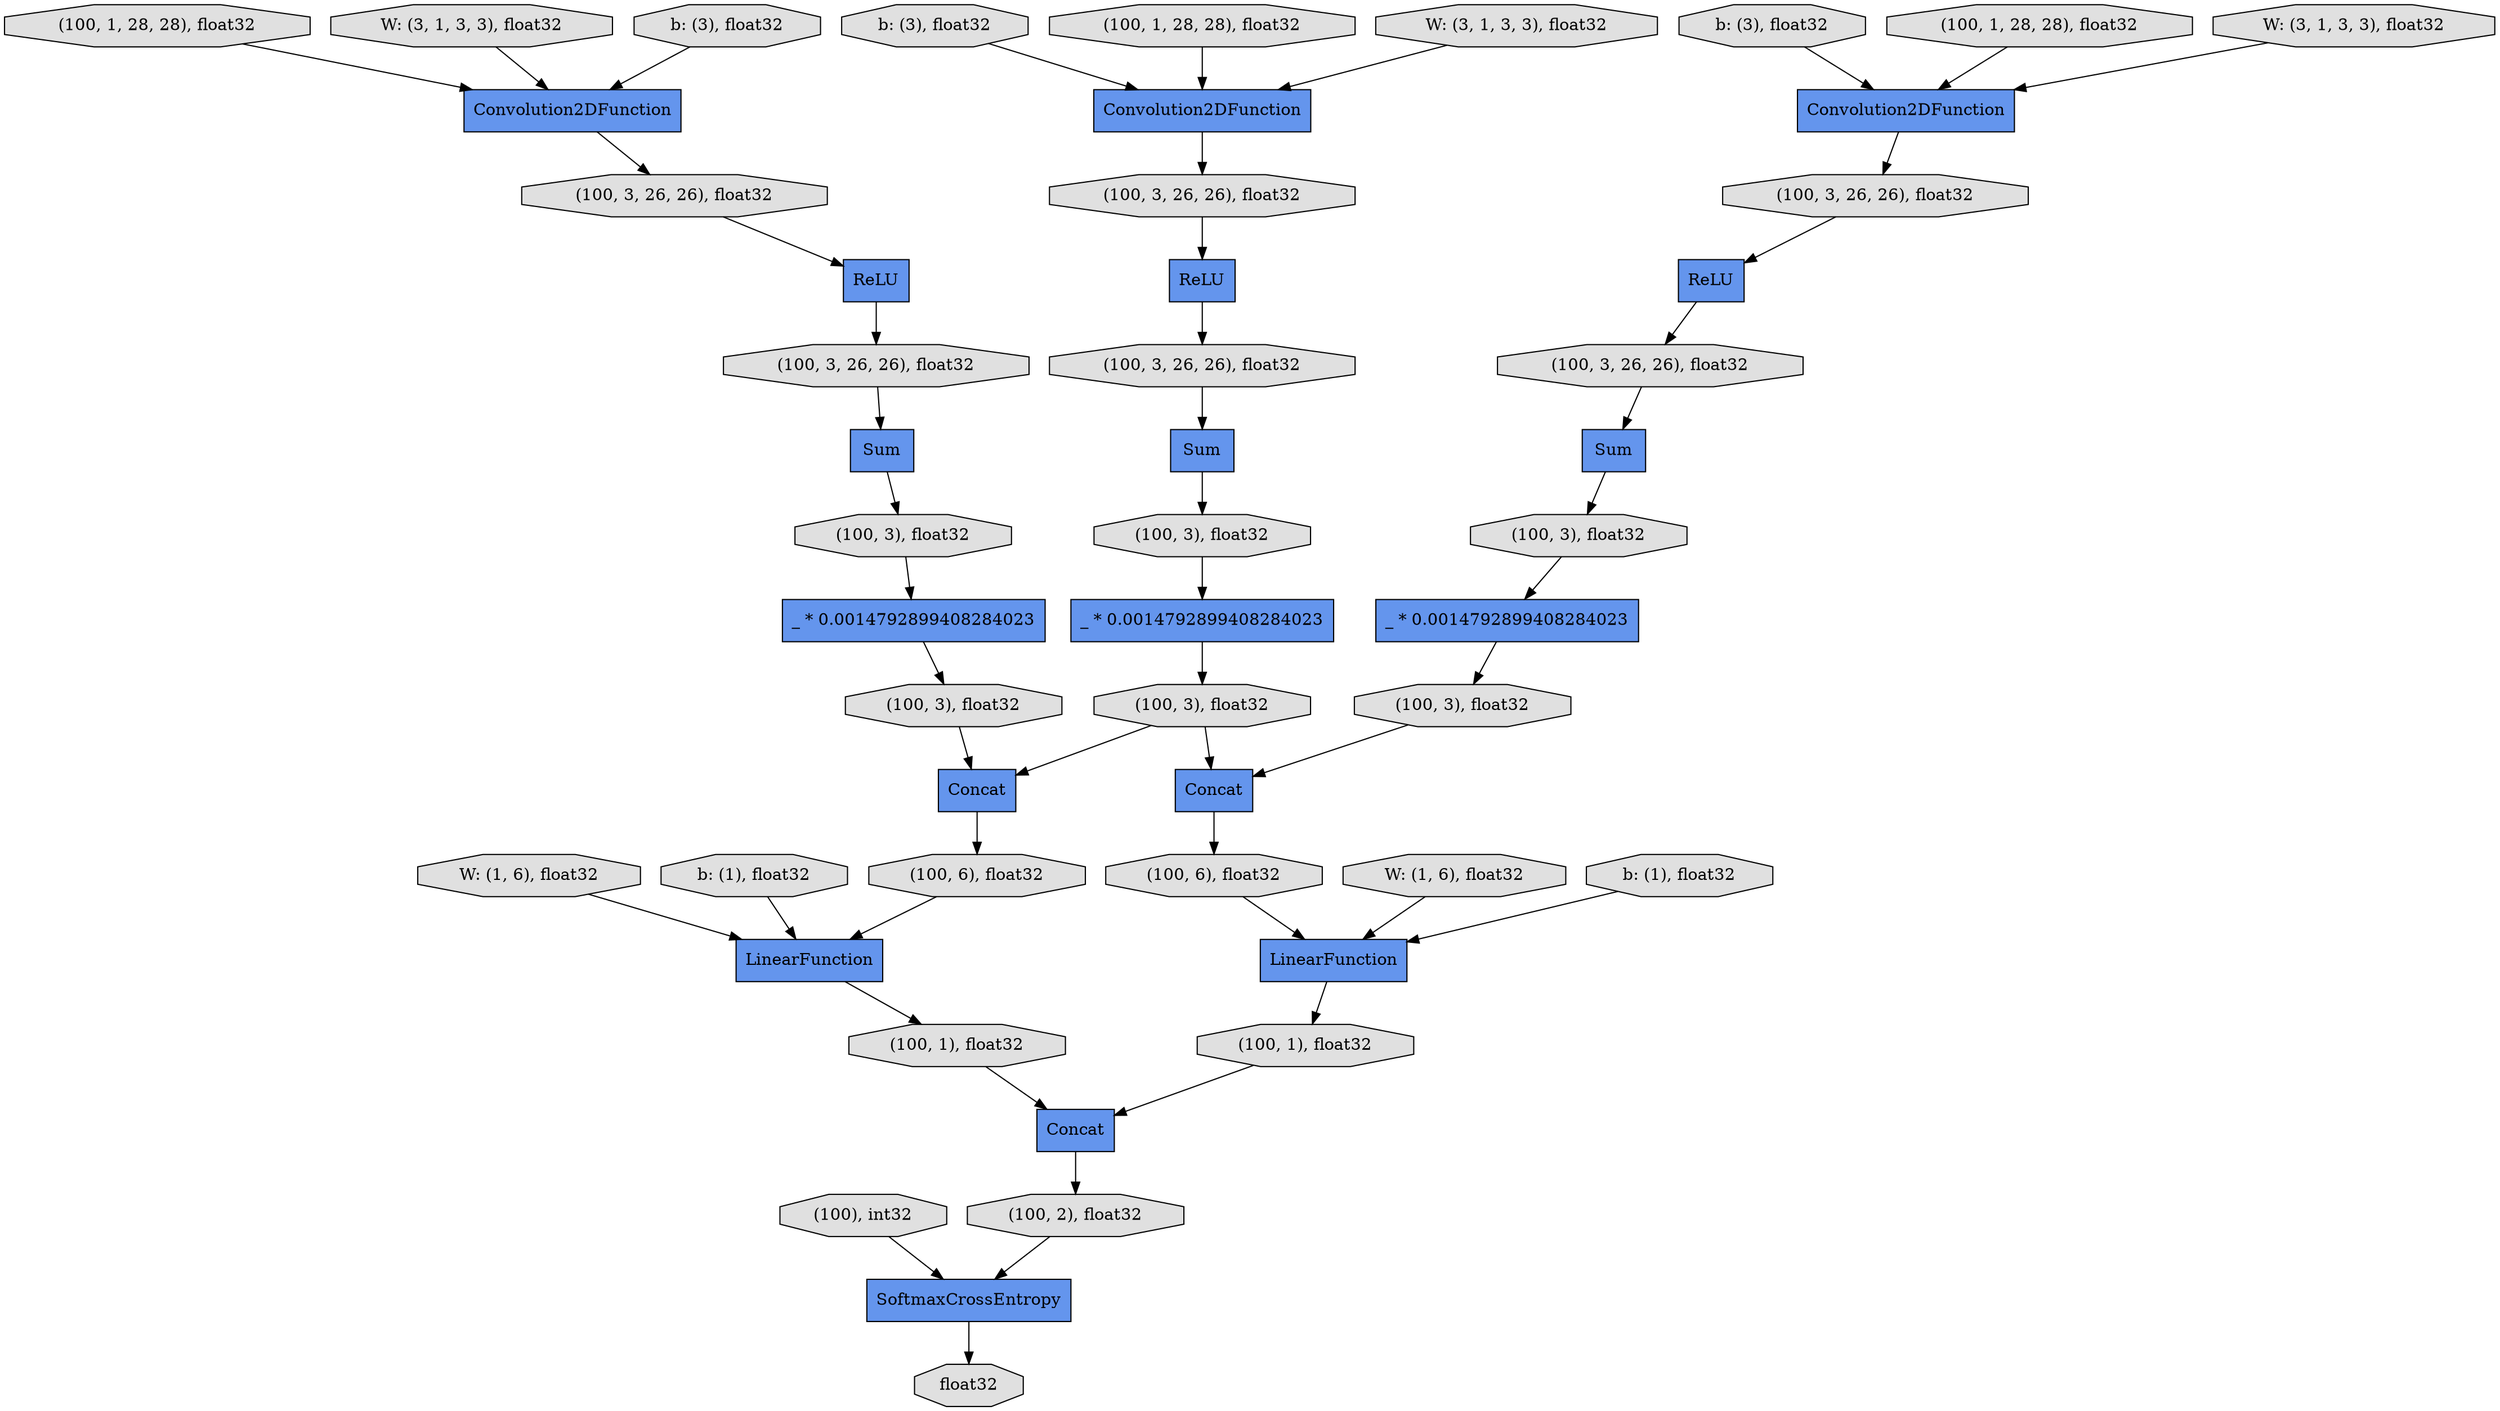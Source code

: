 digraph graphname{rankdir=TB;140280158578784 [label="LinearFunction",shape="record",fillcolor="#6495ED",style="filled"];140280153678008 [label="W: (1, 6), float32",shape="octagon",fillcolor="#E0E0E0",style="filled"];140280177641680 [label="Sum",shape="record",fillcolor="#6495ED",style="filled"];140280153678064 [label="b: (1), float32",shape="octagon",fillcolor="#E0E0E0",style="filled"];140280158578952 [label="(100, 3), float32",shape="octagon",fillcolor="#E0E0E0",style="filled"];140280153680192 [label="b: (1), float32",shape="octagon",fillcolor="#E0E0E0",style="filled"];140280155945280 [label="Convolution2DFunction",shape="record",fillcolor="#6495ED",style="filled"];140280158576992 [label="_ * 0.0014792899408284023",shape="record",fillcolor="#6495ED",style="filled"];140280158579064 [label="(100, 3), float32",shape="octagon",fillcolor="#E0E0E0",style="filled"];140280158577048 [label="Sum",shape="record",fillcolor="#6495ED",style="filled"];140280160776600 [label="(100, 1, 28, 28), float32",shape="octagon",fillcolor="#E0E0E0",style="filled"];140280158579176 [label="float32",shape="octagon",fillcolor="#E0E0E0",style="filled"];140280153680360 [label="b: (3), float32",shape="octagon",fillcolor="#E0E0E0",style="filled"];140280158577160 [label="(100, 2), float32",shape="octagon",fillcolor="#E0E0E0",style="filled"];140280168149512 [label="(100, 3, 26, 26), float32",shape="octagon",fillcolor="#E0E0E0",style="filled"];140280153680416 [label="W: (3, 1, 3, 3), float32",shape="octagon",fillcolor="#E0E0E0",style="filled"];140280154174072 [label="b: (3), float32",shape="octagon",fillcolor="#E0E0E0",style="filled"];140280157885104 [label="(100, 3, 26, 26), float32",shape="octagon",fillcolor="#E0E0E0",style="filled"];140280170889960 [label="Sum",shape="record",fillcolor="#6495ED",style="filled"];140280158579456 [label="LinearFunction",shape="record",fillcolor="#6495ED",style="filled"];140280162953984 [label="Concat",shape="record",fillcolor="#6495ED",style="filled"];140280156558112 [label="(100, 3, 26, 26), float32",shape="octagon",fillcolor="#E0E0E0",style="filled"];140280156043136 [label="(100, 1, 28, 28), float32",shape="octagon",fillcolor="#E0E0E0",style="filled"];140280156042072 [label="Concat",shape="record",fillcolor="#6495ED",style="filled"];140280158577496 [label="Concat",shape="record",fillcolor="#6495ED",style="filled"];140280157423488 [label="_ * 0.0014792899408284023",shape="record",fillcolor="#6495ED",style="filled"];140280158577664 [label="(100, 6), float32",shape="octagon",fillcolor="#E0E0E0",style="filled"];140280158579736 [label="(100), int32",shape="octagon",fillcolor="#E0E0E0",style="filled"];140280158577888 [label="(100, 1), float32",shape="octagon",fillcolor="#E0E0E0",style="filled"];140280157887792 [label="ReLU",shape="record",fillcolor="#6495ED",style="filled"];140280158578000 [label="(100, 3), float32",shape="octagon",fillcolor="#E0E0E0",style="filled"];140280155975016 [label="(100, 1, 28, 28), float32",shape="octagon",fillcolor="#E0E0E0",style="filled"];140280158578056 [label="(100, 3), float32",shape="octagon",fillcolor="#E0E0E0",style="filled"];140280153679240 [label="b: (3), float32",shape="octagon",fillcolor="#E0E0E0",style="filled"];140280158578112 [label="_ * 0.0014792899408284023",shape="record",fillcolor="#6495ED",style="filled"];140280158580184 [label="ReLU",shape="record",fillcolor="#6495ED",style="filled"];140280153679296 [label="W: (3, 1, 3, 3), float32",shape="octagon",fillcolor="#E0E0E0",style="filled"];140280153679352 [label="W: (1, 6), float32",shape="octagon",fillcolor="#E0E0E0",style="filled"];140280158578224 [label="(100, 6), float32",shape="octagon",fillcolor="#E0E0E0",style="filled"];140280158578280 [label="(100, 3), float32",shape="octagon",fillcolor="#E0E0E0",style="filled"];140280158578392 [label="(100, 3, 26, 26), float32",shape="octagon",fillcolor="#E0E0E0",style="filled"];140280157443800 [label="Convolution2DFunction",shape="record",fillcolor="#6495ED",style="filled"];140280158580464 [label="(100, 3), float32",shape="octagon",fillcolor="#E0E0E0",style="filled"];140280154693360 [label="W: (3, 1, 3, 3), float32",shape="octagon",fillcolor="#E0E0E0",style="filled"];140280158580576 [label="(100, 3, 26, 26), float32",shape="octagon",fillcolor="#E0E0E0",style="filled"];140280165363552 [label="Convolution2DFunction",shape="record",fillcolor="#6495ED",style="filled"];140280158578560 [label="(100, 1), float32",shape="octagon",fillcolor="#E0E0E0",style="filled"];140280158580632 [label="(100, 3, 26, 26), float32",shape="octagon",fillcolor="#E0E0E0",style="filled"];140280157888464 [label="ReLU",shape="record",fillcolor="#6495ED",style="filled"];140280158578672 [label="SoftmaxCrossEntropy",shape="record",fillcolor="#6495ED",style="filled"];140280158576992 -> 140280158578056;140280153679352 -> 140280158579456;140280160776600 -> 140280157443800;140280157423488 -> 140280158579064;140280158577888 -> 140280156042072;140280158578224 -> 140280158578784;140280158577048 -> 140280158578000;140280165363552 -> 140280157885104;140280158579456 -> 140280158578560;140280158578056 -> 140280158577496;140280158578112 -> 140280158578280;140280158580464 -> 140280157423488;140280158578000 -> 140280158576992;140280158578392 -> 140280170889960;140280158580632 -> 140280158577048;140280177641680 -> 140280158578952;140280158577496 -> 140280158578224;140280153680360 -> 140280165363552;140280153680416 -> 140280157443800;140280158577664 -> 140280158579456;140280162953984 -> 140280158577664;140280157887792 -> 140280158580576;140280158580184 -> 140280158580632;140280157443800 -> 140280168149512;140280158579736 -> 140280158578672;140280154174072 -> 140280155945280;140280156042072 -> 140280158577160;140280168149512 -> 140280157887792;140280158578952 -> 140280158578112;140280157885104 -> 140280158580184;140280158579064 -> 140280158577496;140280170889960 -> 140280158580464;140280157888464 -> 140280158578392;140280155945280 -> 140280156558112;140280156043136 -> 140280165363552;140280153678064 -> 140280158579456;140280158578784 -> 140280158577888;140280155975016 -> 140280155945280;140280158579064 -> 140280162953984;140280158580576 -> 140280177641680;140280154693360 -> 140280155945280;140280153679296 -> 140280165363552;140280156558112 -> 140280157888464;140280153679240 -> 140280157443800;140280153680192 -> 140280158578784;140280158577160 -> 140280158578672;140280158578672 -> 140280158579176;140280158578560 -> 140280156042072;140280158578280 -> 140280162953984;140280153678008 -> 140280158578784;}